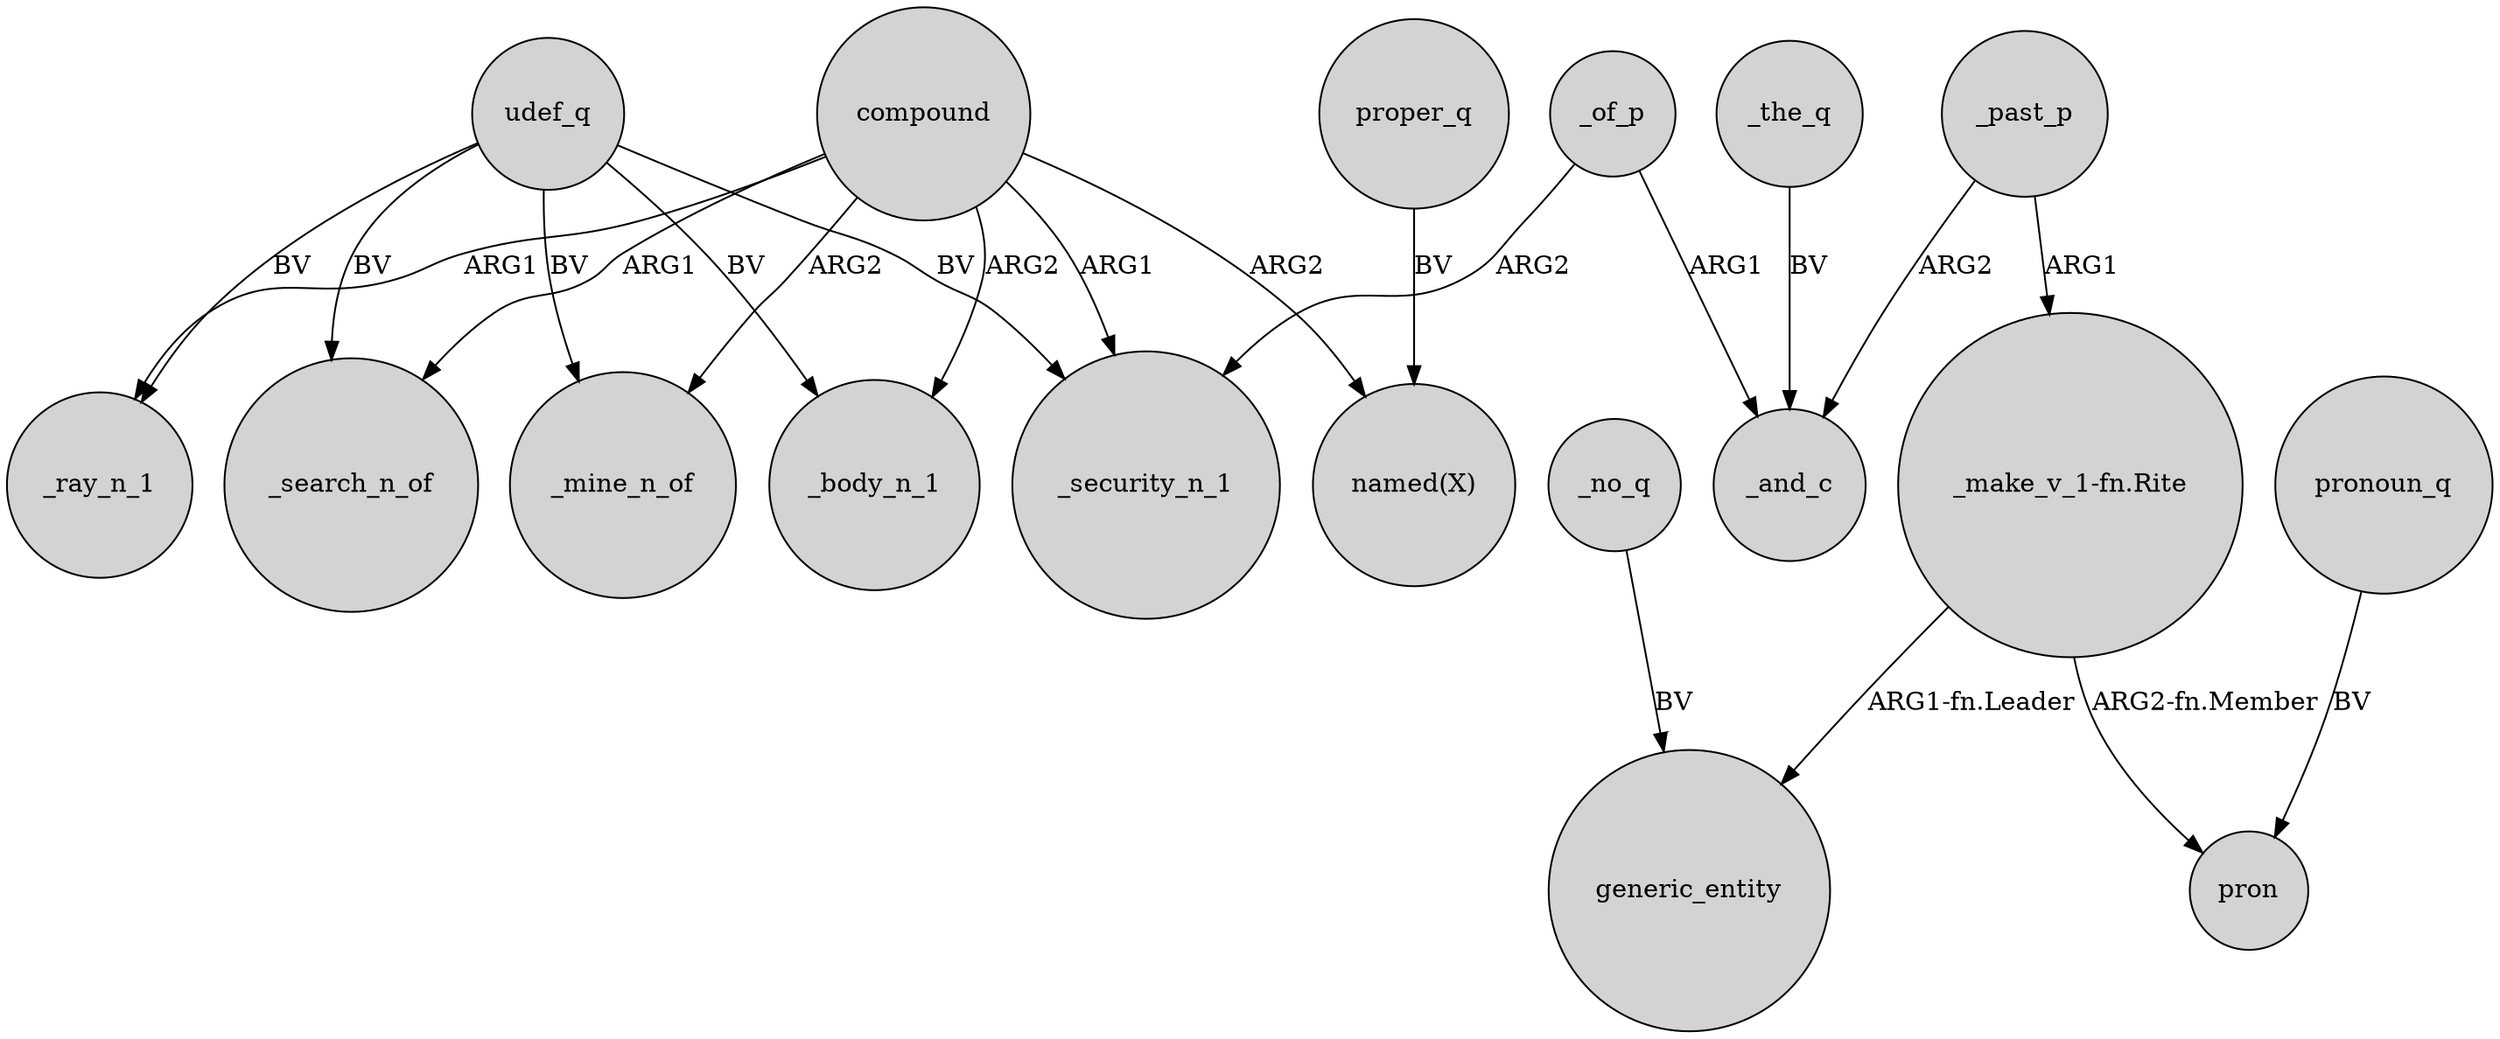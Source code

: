 digraph {
	node [shape=circle style=filled]
	udef_q -> _mine_n_of [label=BV]
	udef_q -> _ray_n_1 [label=BV]
	_past_p -> "_make_v_1-fn.Rite" [label=ARG1]
	_the_q -> _and_c [label=BV]
	_of_p -> _security_n_1 [label=ARG2]
	_past_p -> _and_c [label=ARG2]
	compound -> _ray_n_1 [label=ARG1]
	_no_q -> generic_entity [label=BV]
	"_make_v_1-fn.Rite" -> generic_entity [label="ARG1-fn.Leader"]
	udef_q -> _security_n_1 [label=BV]
	udef_q -> _search_n_of [label=BV]
	_of_p -> _and_c [label=ARG1]
	pronoun_q -> pron [label=BV]
	compound -> _mine_n_of [label=ARG2]
	compound -> "named(X)" [label=ARG2]
	compound -> _security_n_1 [label=ARG1]
	compound -> _body_n_1 [label=ARG2]
	proper_q -> "named(X)" [label=BV]
	compound -> _search_n_of [label=ARG1]
	udef_q -> _body_n_1 [label=BV]
	"_make_v_1-fn.Rite" -> pron [label="ARG2-fn.Member"]
}
